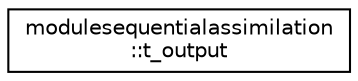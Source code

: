 digraph "Graphical Class Hierarchy"
{
 // LATEX_PDF_SIZE
  edge [fontname="Helvetica",fontsize="10",labelfontname="Helvetica",labelfontsize="10"];
  node [fontname="Helvetica",fontsize="10",shape=record];
  rankdir="LR";
  Node0 [label="modulesequentialassimilation\l::t_output",height=0.2,width=0.4,color="black", fillcolor="white", style="filled",URL="$structmodulesequentialassimilation_1_1t__output.html",tooltip=" "];
}
